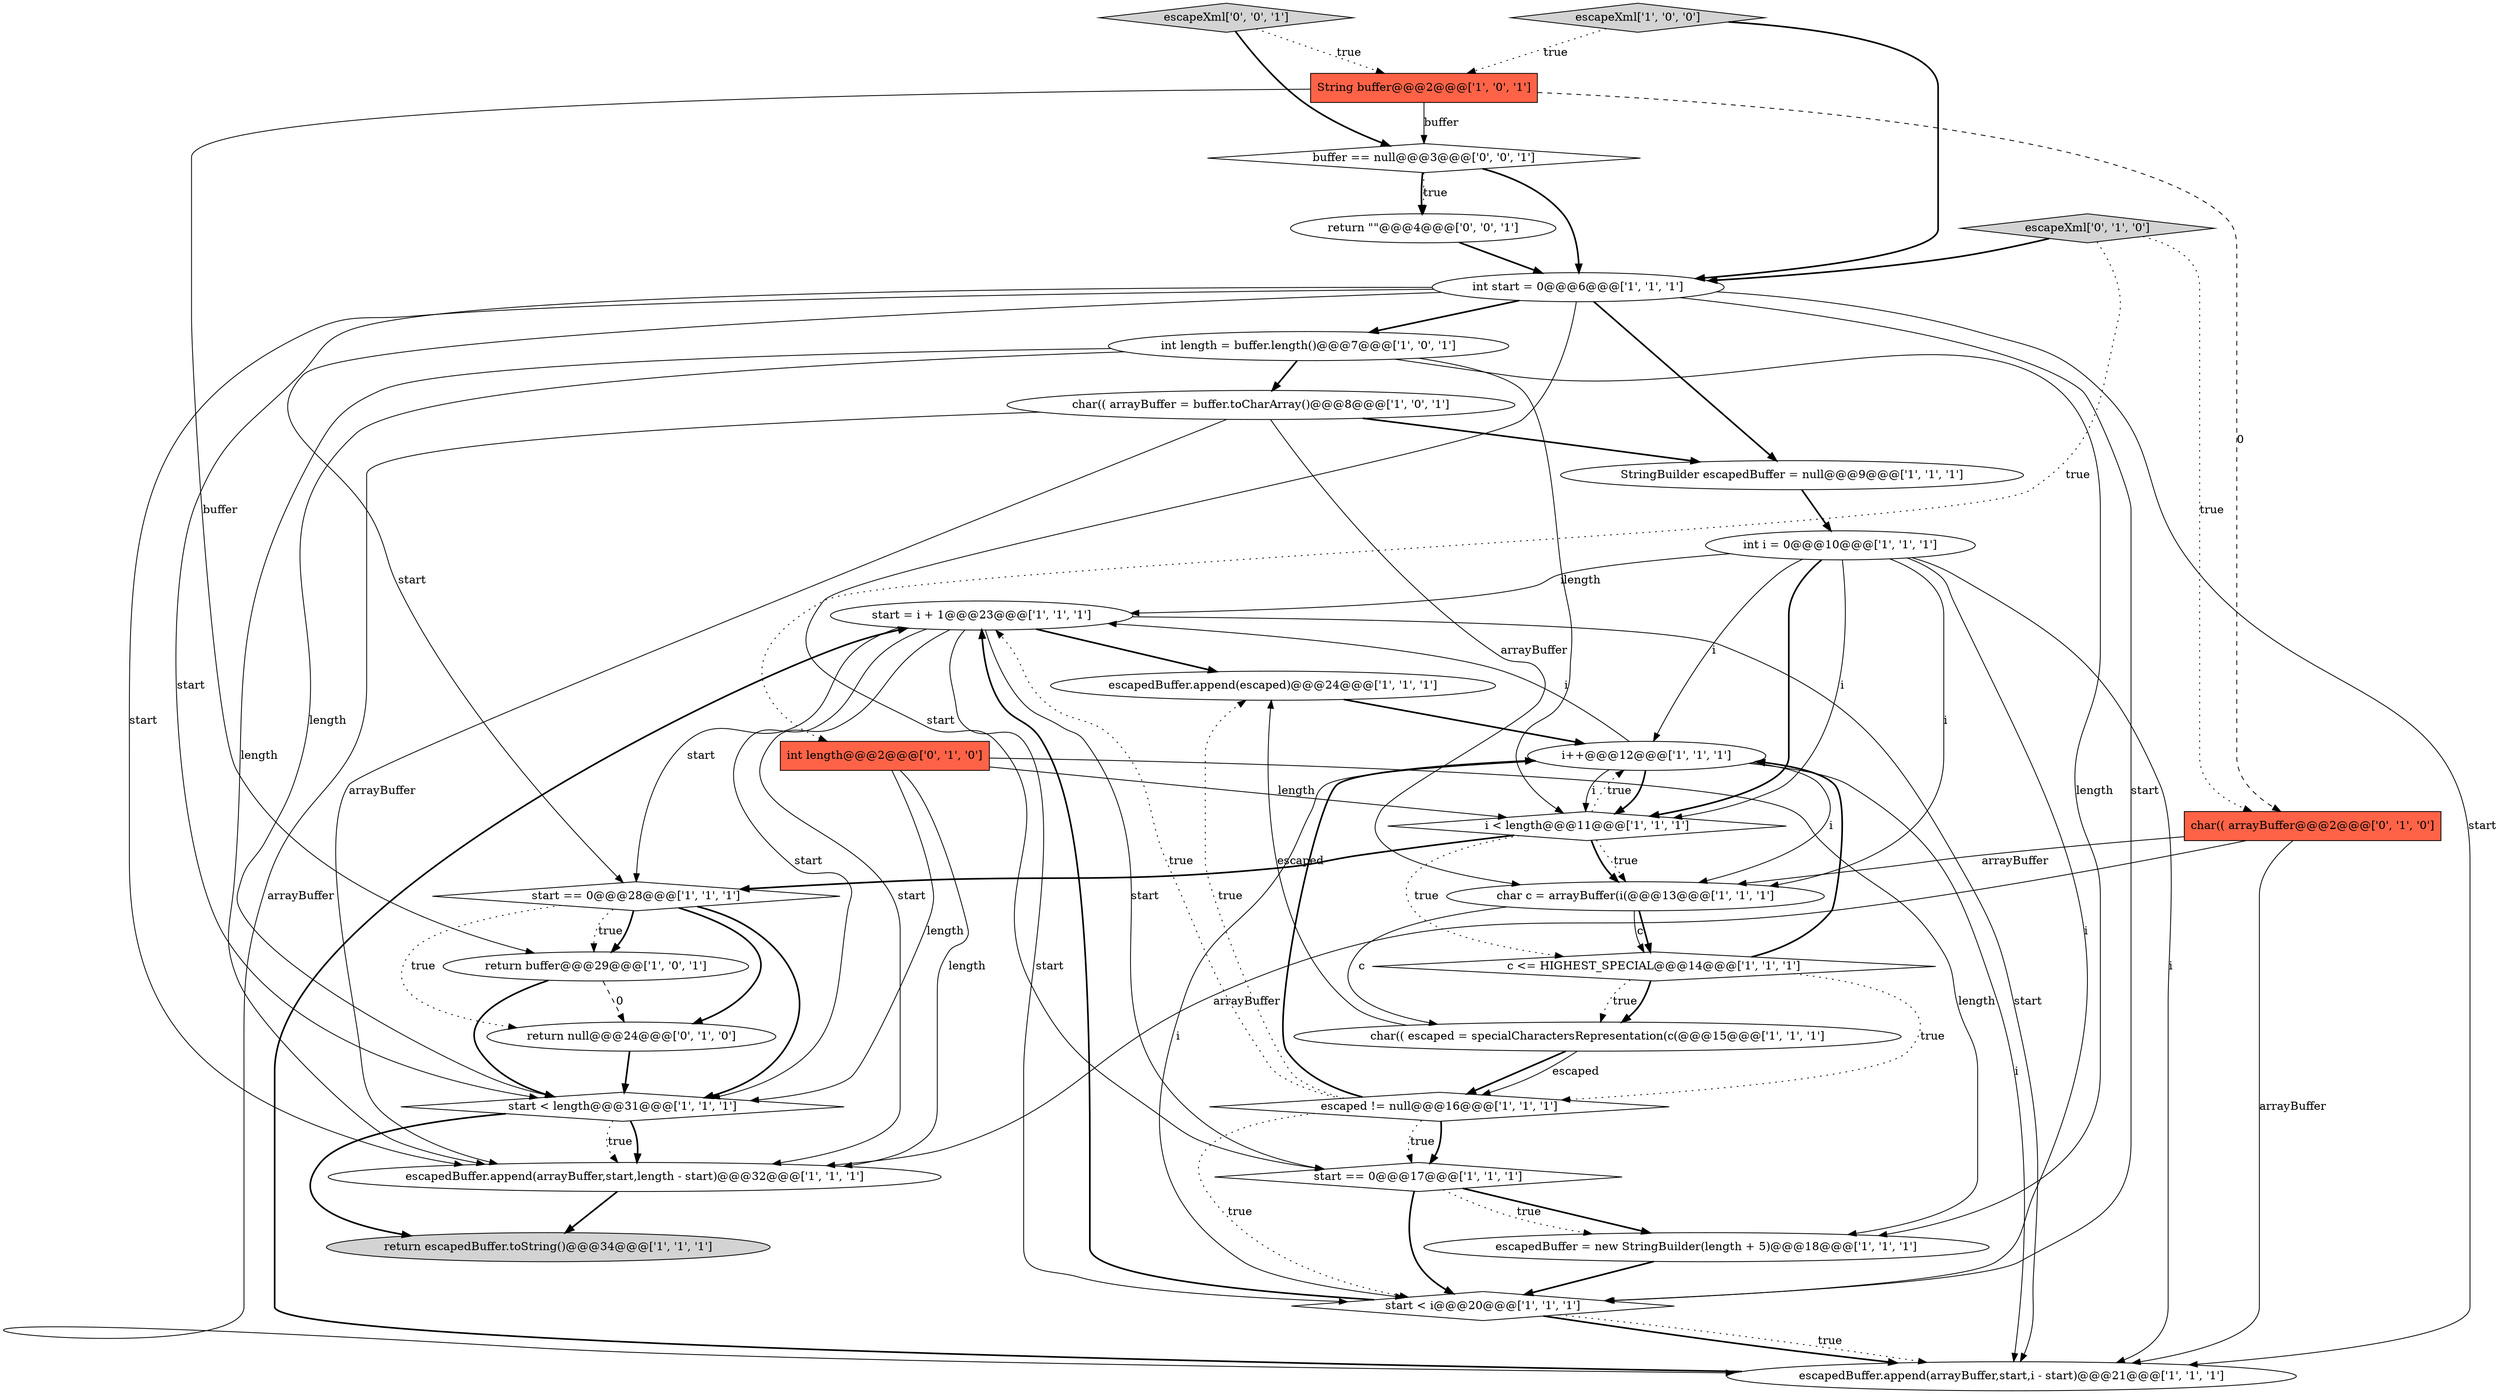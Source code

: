 digraph {
11 [style = filled, label = "start = i + 1@@@23@@@['1', '1', '1']", fillcolor = white, shape = ellipse image = "AAA0AAABBB1BBB"];
19 [style = filled, label = "return buffer@@@29@@@['1', '0', '1']", fillcolor = white, shape = ellipse image = "AAA0AAABBB1BBB"];
2 [style = filled, label = "char(( arrayBuffer = buffer.toCharArray()@@@8@@@['1', '0', '1']", fillcolor = white, shape = ellipse image = "AAA0AAABBB1BBB"];
20 [style = filled, label = "return escapedBuffer.toString()@@@34@@@['1', '1', '1']", fillcolor = lightgray, shape = ellipse image = "AAA0AAABBB1BBB"];
14 [style = filled, label = "start == 0@@@17@@@['1', '1', '1']", fillcolor = white, shape = diamond image = "AAA0AAABBB1BBB"];
8 [style = filled, label = "c <= HIGHEST_SPECIAL@@@14@@@['1', '1', '1']", fillcolor = white, shape = diamond image = "AAA0AAABBB1BBB"];
7 [style = filled, label = "escapeXml['1', '0', '0']", fillcolor = lightgray, shape = diamond image = "AAA0AAABBB1BBB"];
26 [style = filled, label = "int length@@@2@@@['0', '1', '0']", fillcolor = tomato, shape = box image = "AAA0AAABBB2BBB"];
3 [style = filled, label = "start < i@@@20@@@['1', '1', '1']", fillcolor = white, shape = diamond image = "AAA0AAABBB1BBB"];
16 [style = filled, label = "int i = 0@@@10@@@['1', '1', '1']", fillcolor = white, shape = ellipse image = "AAA0AAABBB1BBB"];
22 [style = filled, label = "int length = buffer.length()@@@7@@@['1', '0', '1']", fillcolor = white, shape = ellipse image = "AAA0AAABBB1BBB"];
24 [style = filled, label = "escapeXml['0', '1', '0']", fillcolor = lightgray, shape = diamond image = "AAA0AAABBB2BBB"];
21 [style = filled, label = "int start = 0@@@6@@@['1', '1', '1']", fillcolor = white, shape = ellipse image = "AAA0AAABBB1BBB"];
29 [style = filled, label = "buffer == null@@@3@@@['0', '0', '1']", fillcolor = white, shape = diamond image = "AAA0AAABBB3BBB"];
23 [style = filled, label = "String buffer@@@2@@@['1', '0', '1']", fillcolor = tomato, shape = box image = "AAA0AAABBB1BBB"];
17 [style = filled, label = "escaped != null@@@16@@@['1', '1', '1']", fillcolor = white, shape = diamond image = "AAA0AAABBB1BBB"];
28 [style = filled, label = "escapeXml['0', '0', '1']", fillcolor = lightgray, shape = diamond image = "AAA0AAABBB3BBB"];
0 [style = filled, label = "StringBuilder escapedBuffer = null@@@9@@@['1', '1', '1']", fillcolor = white, shape = ellipse image = "AAA0AAABBB1BBB"];
9 [style = filled, label = "escapedBuffer = new StringBuilder(length + 5)@@@18@@@['1', '1', '1']", fillcolor = white, shape = ellipse image = "AAA0AAABBB1BBB"];
12 [style = filled, label = "escapedBuffer.append(arrayBuffer,start,length - start)@@@32@@@['1', '1', '1']", fillcolor = white, shape = ellipse image = "AAA0AAABBB1BBB"];
6 [style = filled, label = "char(( escaped = specialCharactersRepresentation(c(@@@15@@@['1', '1', '1']", fillcolor = white, shape = ellipse image = "AAA0AAABBB1BBB"];
4 [style = filled, label = "char c = arrayBuffer(i(@@@13@@@['1', '1', '1']", fillcolor = white, shape = ellipse image = "AAA0AAABBB1BBB"];
30 [style = filled, label = "return \"\"@@@4@@@['0', '0', '1']", fillcolor = white, shape = ellipse image = "AAA0AAABBB3BBB"];
5 [style = filled, label = "start == 0@@@28@@@['1', '1', '1']", fillcolor = white, shape = diamond image = "AAA0AAABBB1BBB"];
18 [style = filled, label = "i++@@@12@@@['1', '1', '1']", fillcolor = white, shape = ellipse image = "AAA0AAABBB1BBB"];
1 [style = filled, label = "start < length@@@31@@@['1', '1', '1']", fillcolor = white, shape = diamond image = "AAA0AAABBB1BBB"];
25 [style = filled, label = "return null@@@24@@@['0', '1', '0']", fillcolor = white, shape = ellipse image = "AAA1AAABBB2BBB"];
27 [style = filled, label = "char(( arrayBuffer@@@2@@@['0', '1', '0']", fillcolor = tomato, shape = box image = "AAA1AAABBB2BBB"];
15 [style = filled, label = "escapedBuffer.append(escaped)@@@24@@@['1', '1', '1']", fillcolor = white, shape = ellipse image = "AAA0AAABBB1BBB"];
13 [style = filled, label = "i < length@@@11@@@['1', '1', '1']", fillcolor = white, shape = diamond image = "AAA0AAABBB1BBB"];
10 [style = filled, label = "escapedBuffer.append(arrayBuffer,start,i - start)@@@21@@@['1', '1', '1']", fillcolor = white, shape = ellipse image = "AAA0AAABBB1BBB"];
24->21 [style = bold, label=""];
3->10 [style = bold, label=""];
16->11 [style = solid, label="i"];
11->14 [style = solid, label="start"];
27->12 [style = solid, label="arrayBuffer"];
14->3 [style = bold, label=""];
11->1 [style = solid, label="start"];
21->22 [style = bold, label=""];
30->21 [style = bold, label=""];
4->6 [style = solid, label="c"];
21->12 [style = solid, label="start"];
5->1 [style = bold, label=""];
18->13 [style = bold, label=""];
17->14 [style = bold, label=""];
4->8 [style = bold, label=""];
10->11 [style = bold, label=""];
21->5 [style = solid, label="start"];
4->8 [style = solid, label="c"];
16->13 [style = bold, label=""];
25->1 [style = bold, label=""];
26->9 [style = solid, label="length"];
17->15 [style = dotted, label="true"];
26->12 [style = solid, label="length"];
2->12 [style = solid, label="arrayBuffer"];
16->13 [style = solid, label="i"];
21->14 [style = solid, label="start"];
18->11 [style = solid, label="i"];
17->3 [style = dotted, label="true"];
7->23 [style = dotted, label="true"];
16->10 [style = solid, label="i"];
28->29 [style = bold, label=""];
29->21 [style = bold, label=""];
5->19 [style = dotted, label="true"];
13->4 [style = dotted, label="true"];
1->12 [style = bold, label=""];
22->1 [style = solid, label="length"];
18->10 [style = solid, label="i"];
27->4 [style = solid, label="arrayBuffer"];
8->18 [style = bold, label=""];
23->19 [style = solid, label="buffer"];
0->16 [style = bold, label=""];
12->20 [style = bold, label=""];
17->11 [style = dotted, label="true"];
22->13 [style = solid, label="length"];
11->3 [style = solid, label="start"];
11->12 [style = solid, label="start"];
13->5 [style = bold, label=""];
6->15 [style = solid, label="escaped"];
22->2 [style = bold, label=""];
23->27 [style = dashed, label="0"];
5->19 [style = bold, label=""];
19->25 [style = dashed, label="0"];
17->14 [style = dotted, label="true"];
13->4 [style = bold, label=""];
11->5 [style = solid, label="start"];
15->18 [style = bold, label=""];
8->6 [style = dotted, label="true"];
23->29 [style = solid, label="buffer"];
14->9 [style = bold, label=""];
11->15 [style = bold, label=""];
8->6 [style = bold, label=""];
21->3 [style = solid, label="start"];
3->10 [style = dotted, label="true"];
26->1 [style = solid, label="length"];
11->10 [style = solid, label="start"];
16->4 [style = solid, label="i"];
13->18 [style = dotted, label="true"];
18->4 [style = solid, label="i"];
29->30 [style = dotted, label="true"];
16->18 [style = solid, label="i"];
2->4 [style = solid, label="arrayBuffer"];
26->13 [style = solid, label="length"];
1->12 [style = dotted, label="true"];
2->10 [style = solid, label="arrayBuffer"];
28->23 [style = dotted, label="true"];
2->0 [style = bold, label=""];
21->0 [style = bold, label=""];
8->17 [style = dotted, label="true"];
27->10 [style = solid, label="arrayBuffer"];
14->9 [style = dotted, label="true"];
29->30 [style = bold, label=""];
21->1 [style = solid, label="start"];
22->9 [style = solid, label="length"];
3->11 [style = bold, label=""];
19->1 [style = bold, label=""];
24->26 [style = dotted, label="true"];
16->3 [style = solid, label="i"];
9->3 [style = bold, label=""];
22->12 [style = solid, label="length"];
6->17 [style = bold, label=""];
13->8 [style = dotted, label="true"];
21->10 [style = solid, label="start"];
7->21 [style = bold, label=""];
18->13 [style = solid, label="i"];
5->25 [style = bold, label=""];
24->27 [style = dotted, label="true"];
5->25 [style = dotted, label="true"];
1->20 [style = bold, label=""];
6->17 [style = solid, label="escaped"];
18->3 [style = solid, label="i"];
17->18 [style = bold, label=""];
}
